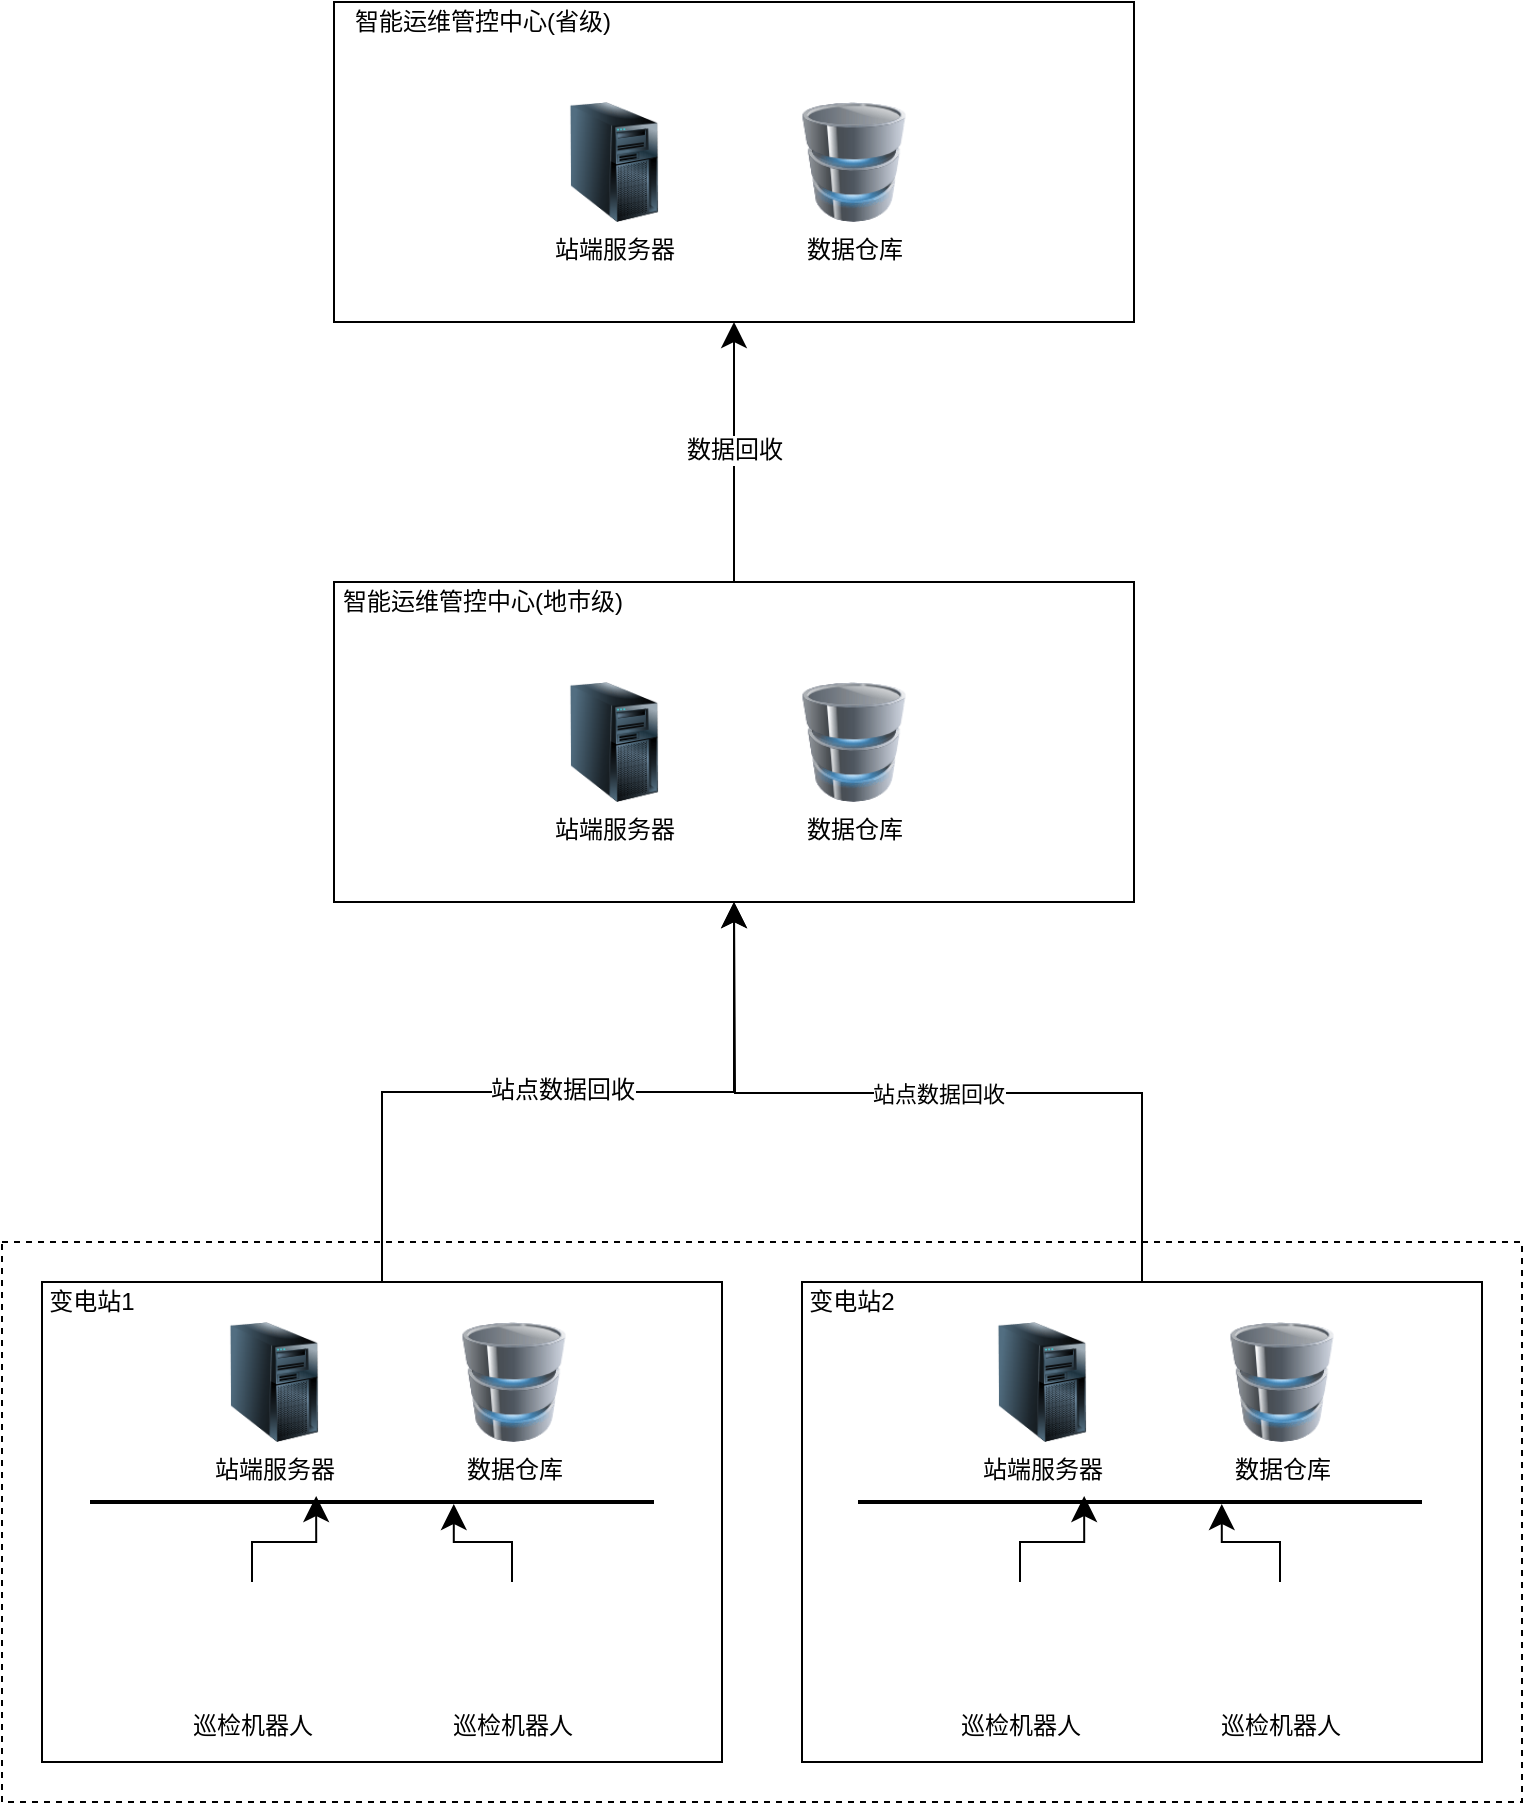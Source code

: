 <mxfile version="12.8.8" type="github">
  <diagram id="8v0LD2bgcwBOzAS1qzz7" name="Page-1">
    <mxGraphModel dx="946" dy="522" grid="1" gridSize="10" guides="1" tooltips="1" connect="1" arrows="1" fold="1" page="1" pageScale="1" pageWidth="827" pageHeight="1169" math="0" shadow="0">
      <root>
        <mxCell id="0" />
        <mxCell id="1" parent="0" />
        <mxCell id="jj_E-03qJ9KA_C6J2k_F-1" value="" style="rounded=0;whiteSpace=wrap;html=1;dashed=1;" vertex="1" parent="1">
          <mxGeometry x="34" y="660" width="760" height="280" as="geometry" />
        </mxCell>
        <mxCell id="jj_E-03qJ9KA_C6J2k_F-29" style="edgeStyle=orthogonalEdgeStyle;rounded=0;orthogonalLoop=1;jettySize=auto;html=1;exitX=0.5;exitY=0;exitDx=0;exitDy=0;endSize=10;targetPerimeterSpacing=0;" edge="1" parent="1" source="jj_E-03qJ9KA_C6J2k_F-2" target="jj_E-03qJ9KA_C6J2k_F-25">
          <mxGeometry relative="1" as="geometry" />
        </mxCell>
        <mxCell id="jj_E-03qJ9KA_C6J2k_F-31" value="站点数据回收" style="text;html=1;align=center;verticalAlign=middle;resizable=0;points=[];labelBackgroundColor=#ffffff;" vertex="1" connectable="0" parent="jj_E-03qJ9KA_C6J2k_F-29">
          <mxGeometry x="0.011" y="1" relative="1" as="geometry">
            <mxPoint as="offset" />
          </mxGeometry>
        </mxCell>
        <mxCell id="jj_E-03qJ9KA_C6J2k_F-2" value="" style="rounded=0;whiteSpace=wrap;html=1;" vertex="1" parent="1">
          <mxGeometry x="54" y="680" width="340" height="240" as="geometry" />
        </mxCell>
        <mxCell id="jj_E-03qJ9KA_C6J2k_F-30" value="站点数据回收" style="edgeStyle=orthogonalEdgeStyle;rounded=0;orthogonalLoop=1;jettySize=auto;html=1;exitX=0.5;exitY=0;exitDx=0;exitDy=0;endSize=10;targetPerimeterSpacing=0;" edge="1" parent="1" source="jj_E-03qJ9KA_C6J2k_F-3">
          <mxGeometry relative="1" as="geometry">
            <mxPoint x="400" y="490" as="targetPoint" />
          </mxGeometry>
        </mxCell>
        <mxCell id="jj_E-03qJ9KA_C6J2k_F-3" value="" style="rounded=0;whiteSpace=wrap;html=1;" vertex="1" parent="1">
          <mxGeometry x="434" y="680" width="340" height="240" as="geometry" />
        </mxCell>
        <mxCell id="jj_E-03qJ9KA_C6J2k_F-4" value="变电站1" style="text;html=1;strokeColor=none;fillColor=none;align=center;verticalAlign=middle;whiteSpace=wrap;rounded=0;" vertex="1" parent="1">
          <mxGeometry x="54" y="680" width="50" height="20" as="geometry" />
        </mxCell>
        <mxCell id="jj_E-03qJ9KA_C6J2k_F-5" value="变电站2" style="text;html=1;strokeColor=none;fillColor=none;align=center;verticalAlign=middle;whiteSpace=wrap;rounded=0;" vertex="1" parent="1">
          <mxGeometry x="434" y="680" width="50" height="20" as="geometry" />
        </mxCell>
        <mxCell id="jj_E-03qJ9KA_C6J2k_F-12" style="edgeStyle=orthogonalEdgeStyle;rounded=0;orthogonalLoop=1;jettySize=auto;html=1;exitX=0.5;exitY=0;exitDx=0;exitDy=0;entryX=0.401;entryY=0.2;entryDx=0;entryDy=0;entryPerimeter=0;endSize=10;targetPerimeterSpacing=0;" edge="1" parent="1" source="jj_E-03qJ9KA_C6J2k_F-6" target="jj_E-03qJ9KA_C6J2k_F-10">
          <mxGeometry relative="1" as="geometry" />
        </mxCell>
        <mxCell id="jj_E-03qJ9KA_C6J2k_F-6" value="巡检机器人" style="shape=image;html=1;verticalAlign=top;verticalLabelPosition=bottom;labelBackgroundColor=#ffffff;imageAspect=0;aspect=fixed;image=https://cdn2.iconfinder.com/data/icons/walle/128/basket_full.png;dashed=1;" vertex="1" parent="1">
          <mxGeometry x="130" y="830" width="58" height="58" as="geometry" />
        </mxCell>
        <mxCell id="jj_E-03qJ9KA_C6J2k_F-13" style="edgeStyle=orthogonalEdgeStyle;rounded=0;orthogonalLoop=1;jettySize=auto;html=1;exitX=0.5;exitY=0;exitDx=0;exitDy=0;entryX=0.645;entryY=0.6;entryDx=0;entryDy=0;entryPerimeter=0;endSize=10;targetPerimeterSpacing=0;" edge="1" parent="1" source="jj_E-03qJ9KA_C6J2k_F-7" target="jj_E-03qJ9KA_C6J2k_F-10">
          <mxGeometry relative="1" as="geometry">
            <Array as="points">
              <mxPoint x="289" y="810" />
              <mxPoint x="260" y="810" />
            </Array>
          </mxGeometry>
        </mxCell>
        <mxCell id="jj_E-03qJ9KA_C6J2k_F-7" value="巡检机器人" style="shape=image;html=1;verticalAlign=top;verticalLabelPosition=bottom;labelBackgroundColor=#ffffff;imageAspect=0;aspect=fixed;image=https://cdn2.iconfinder.com/data/icons/walle/128/basket_full.png;dashed=1;" vertex="1" parent="1">
          <mxGeometry x="260" y="830" width="58" height="58" as="geometry" />
        </mxCell>
        <mxCell id="jj_E-03qJ9KA_C6J2k_F-10" value="" style="line;strokeWidth=2;html=1;" vertex="1" parent="1">
          <mxGeometry x="78" y="785" width="282" height="10" as="geometry" />
        </mxCell>
        <mxCell id="jj_E-03qJ9KA_C6J2k_F-14" value="站端服务器" style="image;html=1;labelBackgroundColor=#ffffff;image=img/lib/clip_art/computers/Server_Tower_128x128.png;dashed=1;" vertex="1" parent="1">
          <mxGeometry x="140" y="700" width="60" height="60" as="geometry" />
        </mxCell>
        <mxCell id="jj_E-03qJ9KA_C6J2k_F-17" value="数据仓库" style="image;html=1;labelBackgroundColor=#ffffff;image=img/lib/clip_art/computers/Database_128x128.png" vertex="1" parent="1">
          <mxGeometry x="260" y="700" width="60" height="60" as="geometry" />
        </mxCell>
        <mxCell id="jj_E-03qJ9KA_C6J2k_F-18" style="edgeStyle=orthogonalEdgeStyle;rounded=0;orthogonalLoop=1;jettySize=auto;html=1;exitX=0.5;exitY=0;exitDx=0;exitDy=0;entryX=0.401;entryY=0.2;entryDx=0;entryDy=0;entryPerimeter=0;endSize=10;targetPerimeterSpacing=0;" edge="1" parent="1" source="jj_E-03qJ9KA_C6J2k_F-19" target="jj_E-03qJ9KA_C6J2k_F-22">
          <mxGeometry relative="1" as="geometry" />
        </mxCell>
        <mxCell id="jj_E-03qJ9KA_C6J2k_F-19" value="巡检机器人" style="shape=image;html=1;verticalAlign=top;verticalLabelPosition=bottom;labelBackgroundColor=#ffffff;imageAspect=0;aspect=fixed;image=https://cdn2.iconfinder.com/data/icons/walle/128/basket_full.png;dashed=1;" vertex="1" parent="1">
          <mxGeometry x="514" y="830" width="58" height="58" as="geometry" />
        </mxCell>
        <mxCell id="jj_E-03qJ9KA_C6J2k_F-20" style="edgeStyle=orthogonalEdgeStyle;rounded=0;orthogonalLoop=1;jettySize=auto;html=1;exitX=0.5;exitY=0;exitDx=0;exitDy=0;entryX=0.645;entryY=0.6;entryDx=0;entryDy=0;entryPerimeter=0;endSize=10;targetPerimeterSpacing=0;" edge="1" parent="1" source="jj_E-03qJ9KA_C6J2k_F-21" target="jj_E-03qJ9KA_C6J2k_F-22">
          <mxGeometry relative="1" as="geometry">
            <Array as="points">
              <mxPoint x="673" y="810" />
              <mxPoint x="644" y="810" />
            </Array>
          </mxGeometry>
        </mxCell>
        <mxCell id="jj_E-03qJ9KA_C6J2k_F-21" value="巡检机器人" style="shape=image;html=1;verticalAlign=top;verticalLabelPosition=bottom;labelBackgroundColor=#ffffff;imageAspect=0;aspect=fixed;image=https://cdn2.iconfinder.com/data/icons/walle/128/basket_full.png;dashed=1;" vertex="1" parent="1">
          <mxGeometry x="644" y="830" width="58" height="58" as="geometry" />
        </mxCell>
        <mxCell id="jj_E-03qJ9KA_C6J2k_F-22" value="" style="line;strokeWidth=2;html=1;" vertex="1" parent="1">
          <mxGeometry x="462" y="785" width="282" height="10" as="geometry" />
        </mxCell>
        <mxCell id="jj_E-03qJ9KA_C6J2k_F-23" value="站端服务器" style="image;html=1;labelBackgroundColor=#ffffff;image=img/lib/clip_art/computers/Server_Tower_128x128.png;dashed=1;" vertex="1" parent="1">
          <mxGeometry x="524" y="700" width="60" height="60" as="geometry" />
        </mxCell>
        <mxCell id="jj_E-03qJ9KA_C6J2k_F-24" value="数据仓库" style="image;html=1;labelBackgroundColor=#ffffff;image=img/lib/clip_art/computers/Database_128x128.png" vertex="1" parent="1">
          <mxGeometry x="644" y="700" width="60" height="60" as="geometry" />
        </mxCell>
        <mxCell id="jj_E-03qJ9KA_C6J2k_F-36" style="edgeStyle=orthogonalEdgeStyle;rounded=0;orthogonalLoop=1;jettySize=auto;html=1;exitX=0.5;exitY=0;exitDx=0;exitDy=0;entryX=0.5;entryY=1;entryDx=0;entryDy=0;endSize=10;targetPerimeterSpacing=0;" edge="1" parent="1" source="jj_E-03qJ9KA_C6J2k_F-25" target="jj_E-03qJ9KA_C6J2k_F-32">
          <mxGeometry relative="1" as="geometry" />
        </mxCell>
        <mxCell id="jj_E-03qJ9KA_C6J2k_F-37" value="数据回收" style="text;html=1;align=center;verticalAlign=middle;resizable=0;points=[];labelBackgroundColor=#ffffff;" vertex="1" connectable="0" parent="jj_E-03qJ9KA_C6J2k_F-36">
          <mxGeometry x="0.015" relative="1" as="geometry">
            <mxPoint as="offset" />
          </mxGeometry>
        </mxCell>
        <mxCell id="jj_E-03qJ9KA_C6J2k_F-25" value="" style="rounded=0;whiteSpace=wrap;html=1;" vertex="1" parent="1">
          <mxGeometry x="200" y="330" width="400" height="160" as="geometry" />
        </mxCell>
        <mxCell id="jj_E-03qJ9KA_C6J2k_F-26" value="智能运维管控中心(地市级)" style="text;html=1;strokeColor=none;fillColor=none;align=center;verticalAlign=middle;whiteSpace=wrap;rounded=0;" vertex="1" parent="1">
          <mxGeometry x="199" y="330" width="151" height="20" as="geometry" />
        </mxCell>
        <mxCell id="jj_E-03qJ9KA_C6J2k_F-27" value="站端服务器" style="image;html=1;labelBackgroundColor=#ffffff;image=img/lib/clip_art/computers/Server_Tower_128x128.png;dashed=1;" vertex="1" parent="1">
          <mxGeometry x="310" y="380" width="60" height="60" as="geometry" />
        </mxCell>
        <mxCell id="jj_E-03qJ9KA_C6J2k_F-28" value="数据仓库" style="image;html=1;labelBackgroundColor=#ffffff;image=img/lib/clip_art/computers/Database_128x128.png" vertex="1" parent="1">
          <mxGeometry x="430" y="380" width="60" height="60" as="geometry" />
        </mxCell>
        <mxCell id="jj_E-03qJ9KA_C6J2k_F-32" value="" style="rounded=0;whiteSpace=wrap;html=1;" vertex="1" parent="1">
          <mxGeometry x="200" y="40" width="400" height="160" as="geometry" />
        </mxCell>
        <mxCell id="jj_E-03qJ9KA_C6J2k_F-33" value="智能运维管控中心(省级)" style="text;html=1;strokeColor=none;fillColor=none;align=center;verticalAlign=middle;whiteSpace=wrap;rounded=0;" vertex="1" parent="1">
          <mxGeometry x="199" y="40" width="151" height="20" as="geometry" />
        </mxCell>
        <mxCell id="jj_E-03qJ9KA_C6J2k_F-34" value="站端服务器" style="image;html=1;labelBackgroundColor=#ffffff;image=img/lib/clip_art/computers/Server_Tower_128x128.png;dashed=1;" vertex="1" parent="1">
          <mxGeometry x="310" y="90" width="60" height="60" as="geometry" />
        </mxCell>
        <mxCell id="jj_E-03qJ9KA_C6J2k_F-35" value="数据仓库" style="image;html=1;labelBackgroundColor=#ffffff;image=img/lib/clip_art/computers/Database_128x128.png" vertex="1" parent="1">
          <mxGeometry x="430" y="90" width="60" height="60" as="geometry" />
        </mxCell>
      </root>
    </mxGraphModel>
  </diagram>
</mxfile>
